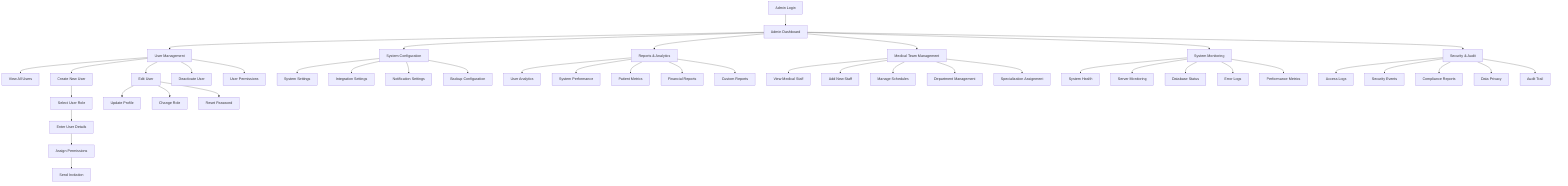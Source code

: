 graph TD
    A["Admin Login"] --> B["Admin Dashboard"]
    
    B --> C["User Management"]
    B --> D["System Configuration"]
    B --> E["Reports & Analytics"]
    B --> F["Medical Team Management"]
    B --> G["System Monitoring"]
    B --> H["Security & Audit"]
    
    C --> C1["View All Users"]
    C --> C2["Create New User"]
    C --> C3["Edit User"]
    C --> C4["Deactivate User"]
    C --> C5["User Permissions"]
    
    C2 --> C6["Select User Role"]
    C6 --> C7["Enter User Details"]
    C7 --> C8["Assign Permissions"]
    C8 --> C9["Send Invitation"]
    
    C3 --> C10["Update Profile"]
    C3 --> C11["Change Role"]
    C3 --> C12["Reset Password"]
    
    D --> D1["System Settings"]
    D --> D2["Integration Settings"]
    D --> D3["Notification Settings"]
    D --> D4["Backup Configuration"]
    
    E --> E1["User Analytics"]
    E --> E2["System Performance"]
    E --> E3["Patient Metrics"]
    E --> E4["Financial Reports"]
    E --> E5["Custom Reports"]
    
    F --> F1["View Medical Staff"]
    F --> F2["Add New Staff"]
    F --> F3["Manage Schedules"]
    F --> F4["Department Management"]
    F --> F5["Specialization Assignment"]
    
    G --> G1["System Health"]
    G --> G2["Server Monitoring"]
    G --> G3["Database Status"]
    G --> G4["Error Logs"]
    G --> G5["Performance Metrics"]
    
    H --> H1["Access Logs"]
    H --> H2["Security Events"]
    H --> H3["Compliance Reports"]
    H --> H4["Data Privacy"]
    H --> H5["Audit Trail"]
